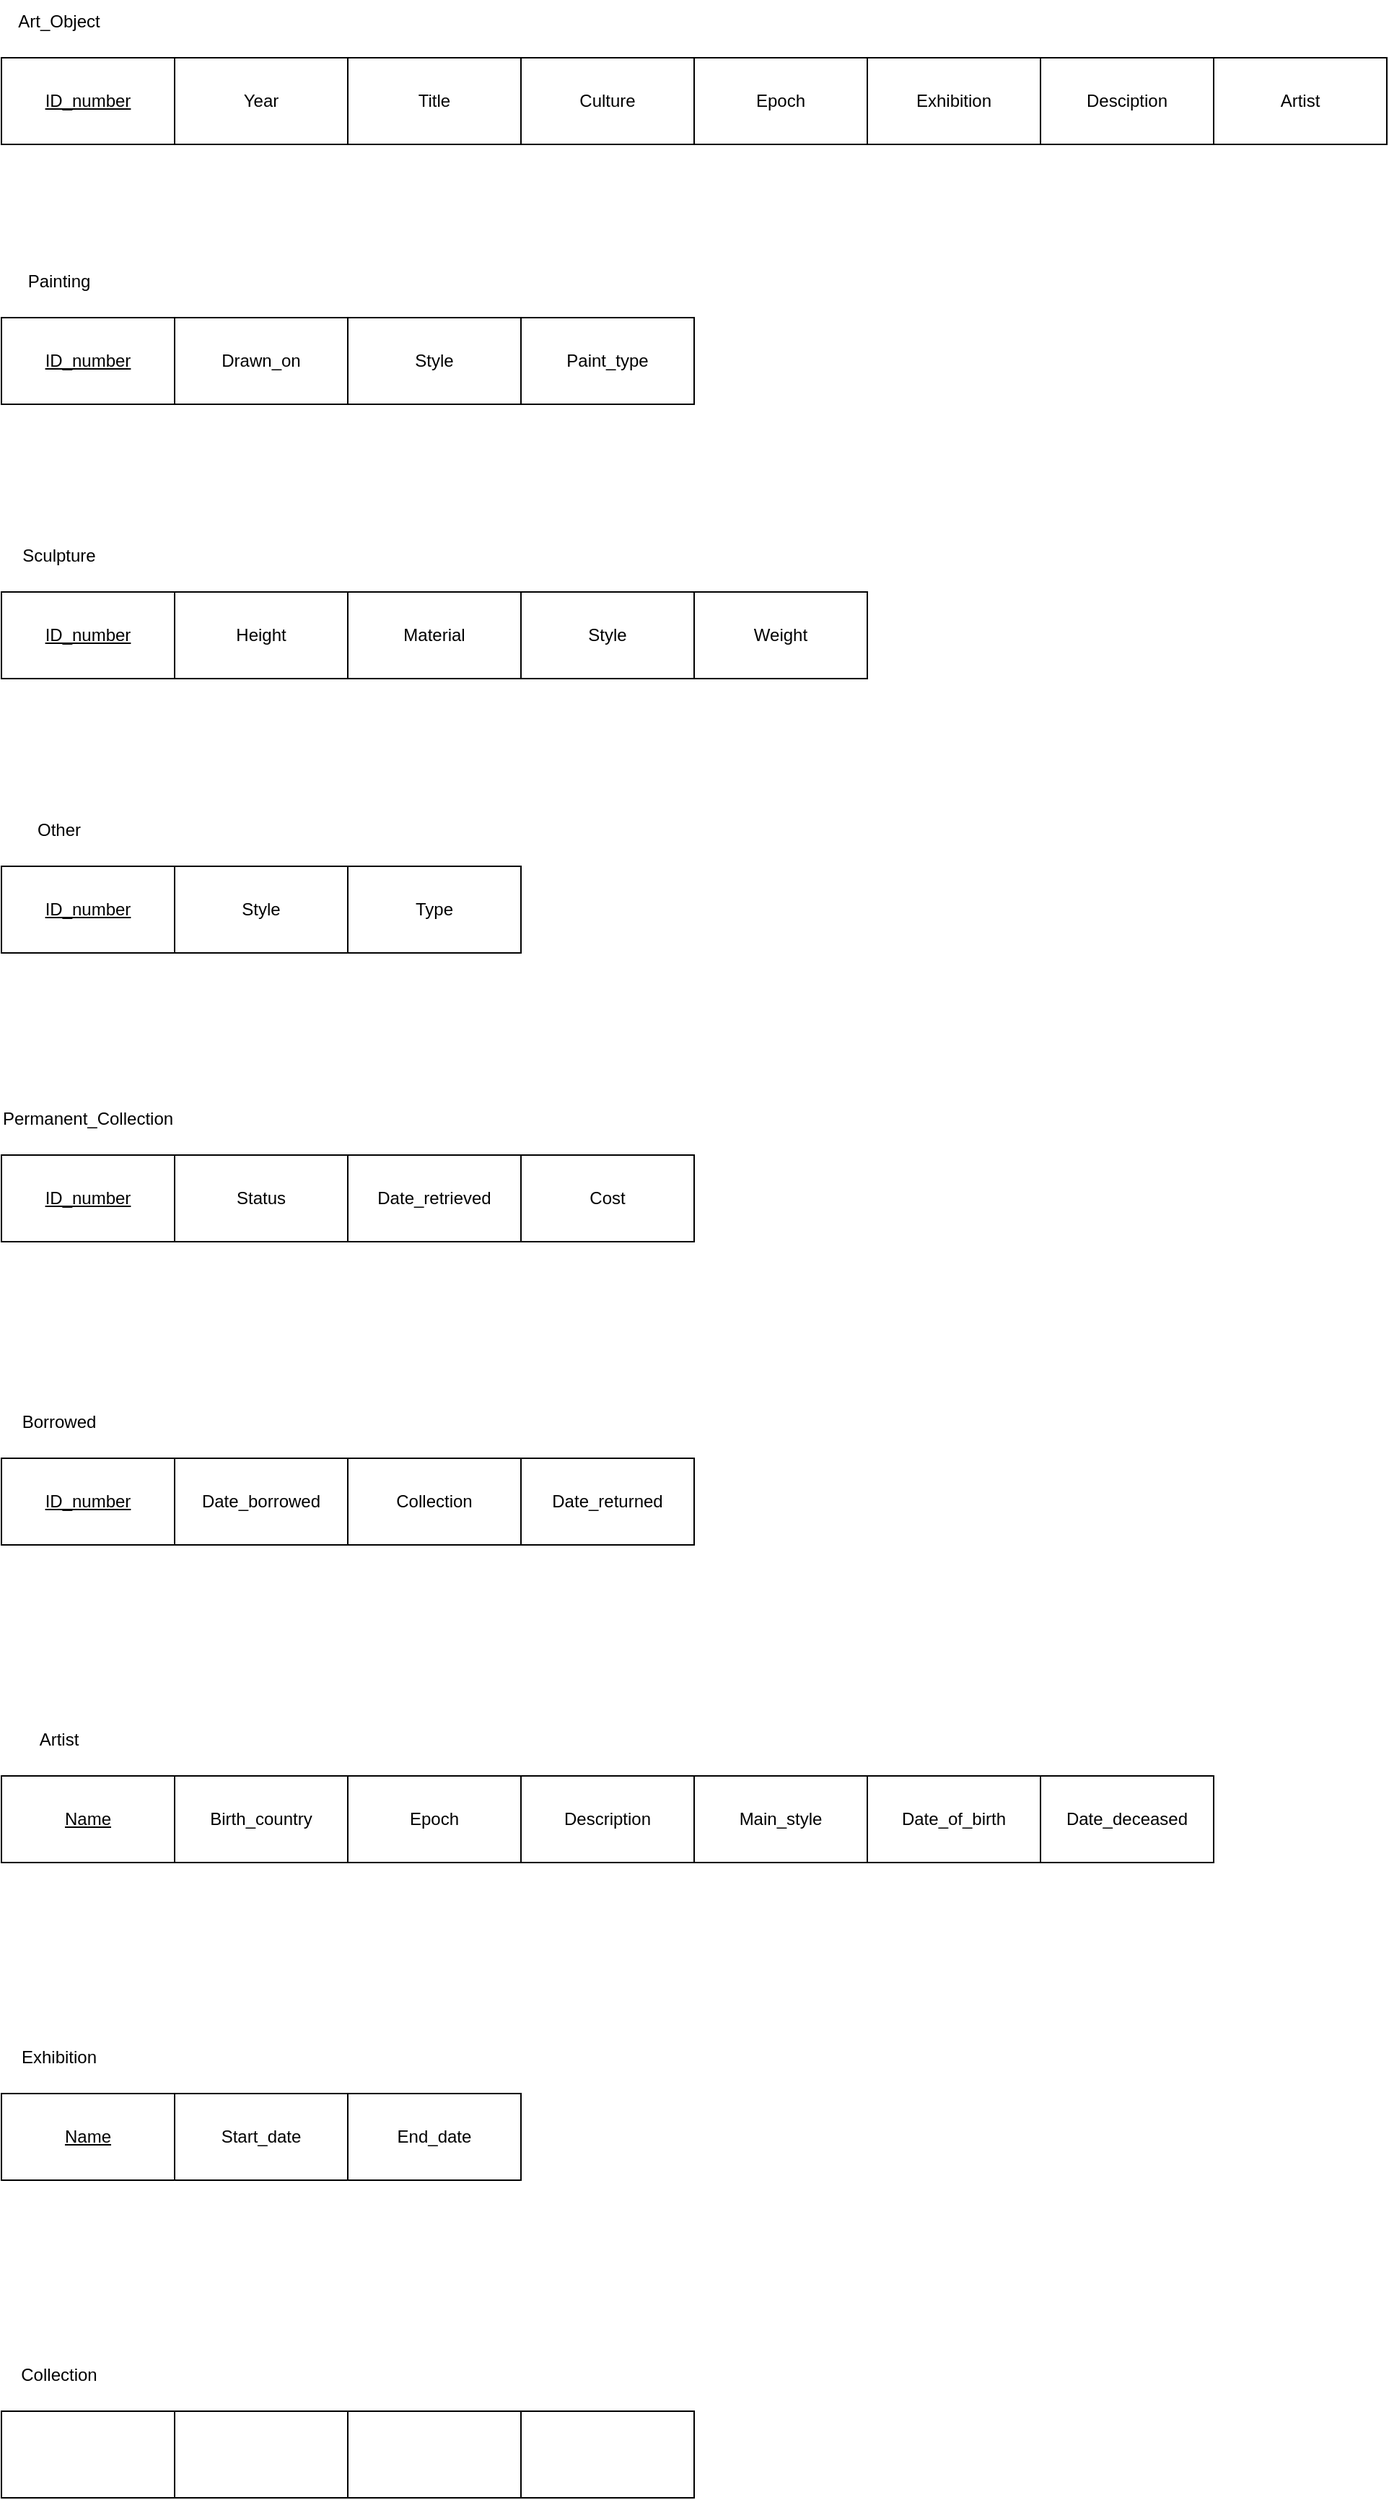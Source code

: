 <mxfile version="22.1.5" type="github">
  <diagram id="R2lEEEUBdFMjLlhIrx00" name="Page-1">
    <mxGraphModel dx="553" dy="659" grid="1" gridSize="10" guides="1" tooltips="1" connect="1" arrows="1" fold="1" page="1" pageScale="1" pageWidth="850" pageHeight="1100" math="0" shadow="0" extFonts="Permanent Marker^https://fonts.googleapis.com/css?family=Permanent+Marker">
      <root>
        <mxCell id="0" />
        <mxCell id="1" parent="0" />
        <mxCell id="n45g9Vmdq9arjrL9hO6H-1" value="Art_Object" style="text;html=1;strokeColor=none;fillColor=none;align=center;verticalAlign=middle;whiteSpace=wrap;rounded=0;" vertex="1" parent="1">
          <mxGeometry x="50" y="50" width="60" height="30" as="geometry" />
        </mxCell>
        <mxCell id="n45g9Vmdq9arjrL9hO6H-2" value="&lt;u&gt;ID_number&lt;/u&gt;" style="rounded=0;whiteSpace=wrap;html=1;" vertex="1" parent="1">
          <mxGeometry x="40" y="90" width="120" height="60" as="geometry" />
        </mxCell>
        <mxCell id="n45g9Vmdq9arjrL9hO6H-3" value="Year" style="rounded=0;whiteSpace=wrap;html=1;" vertex="1" parent="1">
          <mxGeometry x="160" y="90" width="120" height="60" as="geometry" />
        </mxCell>
        <mxCell id="n45g9Vmdq9arjrL9hO6H-4" value="Title" style="rounded=0;whiteSpace=wrap;html=1;" vertex="1" parent="1">
          <mxGeometry x="280" y="90" width="120" height="60" as="geometry" />
        </mxCell>
        <mxCell id="n45g9Vmdq9arjrL9hO6H-5" value="Culture" style="rounded=0;whiteSpace=wrap;html=1;" vertex="1" parent="1">
          <mxGeometry x="400" y="90" width="120" height="60" as="geometry" />
        </mxCell>
        <mxCell id="n45g9Vmdq9arjrL9hO6H-16" value="Painting" style="text;html=1;strokeColor=none;fillColor=none;align=center;verticalAlign=middle;whiteSpace=wrap;rounded=0;" vertex="1" parent="1">
          <mxGeometry x="50" y="230" width="60" height="30" as="geometry" />
        </mxCell>
        <mxCell id="n45g9Vmdq9arjrL9hO6H-17" value="&lt;u&gt;ID_number&lt;/u&gt;" style="rounded=0;whiteSpace=wrap;html=1;" vertex="1" parent="1">
          <mxGeometry x="40" y="270" width="120" height="60" as="geometry" />
        </mxCell>
        <mxCell id="n45g9Vmdq9arjrL9hO6H-18" value="Drawn_on" style="rounded=0;whiteSpace=wrap;html=1;" vertex="1" parent="1">
          <mxGeometry x="160" y="270" width="120" height="60" as="geometry" />
        </mxCell>
        <mxCell id="n45g9Vmdq9arjrL9hO6H-19" value="Style" style="rounded=0;whiteSpace=wrap;html=1;" vertex="1" parent="1">
          <mxGeometry x="280" y="270" width="120" height="60" as="geometry" />
        </mxCell>
        <mxCell id="n45g9Vmdq9arjrL9hO6H-20" value="Paint_type" style="rounded=0;whiteSpace=wrap;html=1;" vertex="1" parent="1">
          <mxGeometry x="400" y="270" width="120" height="60" as="geometry" />
        </mxCell>
        <mxCell id="n45g9Vmdq9arjrL9hO6H-21" value="Sculpture" style="text;html=1;strokeColor=none;fillColor=none;align=center;verticalAlign=middle;whiteSpace=wrap;rounded=0;" vertex="1" parent="1">
          <mxGeometry x="50" y="420" width="60" height="30" as="geometry" />
        </mxCell>
        <mxCell id="n45g9Vmdq9arjrL9hO6H-22" value="&lt;u&gt;ID_number&lt;/u&gt;" style="rounded=0;whiteSpace=wrap;html=1;" vertex="1" parent="1">
          <mxGeometry x="40" y="460" width="120" height="60" as="geometry" />
        </mxCell>
        <mxCell id="n45g9Vmdq9arjrL9hO6H-23" value="Height" style="rounded=0;whiteSpace=wrap;html=1;" vertex="1" parent="1">
          <mxGeometry x="160" y="460" width="120" height="60" as="geometry" />
        </mxCell>
        <mxCell id="n45g9Vmdq9arjrL9hO6H-24" value="Material" style="rounded=0;whiteSpace=wrap;html=1;" vertex="1" parent="1">
          <mxGeometry x="280" y="460" width="120" height="60" as="geometry" />
        </mxCell>
        <mxCell id="n45g9Vmdq9arjrL9hO6H-25" value="Style" style="rounded=0;whiteSpace=wrap;html=1;" vertex="1" parent="1">
          <mxGeometry x="400" y="460" width="120" height="60" as="geometry" />
        </mxCell>
        <mxCell id="n45g9Vmdq9arjrL9hO6H-26" value="Other" style="text;html=1;strokeColor=none;fillColor=none;align=center;verticalAlign=middle;whiteSpace=wrap;rounded=0;" vertex="1" parent="1">
          <mxGeometry x="50" y="610" width="60" height="30" as="geometry" />
        </mxCell>
        <mxCell id="n45g9Vmdq9arjrL9hO6H-27" value="&lt;u&gt;ID_number&lt;/u&gt;" style="rounded=0;whiteSpace=wrap;html=1;" vertex="1" parent="1">
          <mxGeometry x="40" y="650" width="120" height="60" as="geometry" />
        </mxCell>
        <mxCell id="n45g9Vmdq9arjrL9hO6H-28" value="Style" style="rounded=0;whiteSpace=wrap;html=1;" vertex="1" parent="1">
          <mxGeometry x="160" y="650" width="120" height="60" as="geometry" />
        </mxCell>
        <mxCell id="n45g9Vmdq9arjrL9hO6H-29" value="Type" style="rounded=0;whiteSpace=wrap;html=1;" vertex="1" parent="1">
          <mxGeometry x="280" y="650" width="120" height="60" as="geometry" />
        </mxCell>
        <mxCell id="n45g9Vmdq9arjrL9hO6H-31" value="Permanent_Collection" style="text;html=1;strokeColor=none;fillColor=none;align=center;verticalAlign=middle;whiteSpace=wrap;rounded=0;" vertex="1" parent="1">
          <mxGeometry x="70" y="810" width="60" height="30" as="geometry" />
        </mxCell>
        <mxCell id="n45g9Vmdq9arjrL9hO6H-32" value="&lt;u&gt;ID_number&lt;/u&gt;" style="rounded=0;whiteSpace=wrap;html=1;" vertex="1" parent="1">
          <mxGeometry x="40" y="850" width="120" height="60" as="geometry" />
        </mxCell>
        <mxCell id="n45g9Vmdq9arjrL9hO6H-33" value="Status" style="rounded=0;whiteSpace=wrap;html=1;" vertex="1" parent="1">
          <mxGeometry x="160" y="850" width="120" height="60" as="geometry" />
        </mxCell>
        <mxCell id="n45g9Vmdq9arjrL9hO6H-34" value="Date_retrieved" style="rounded=0;whiteSpace=wrap;html=1;" vertex="1" parent="1">
          <mxGeometry x="280" y="850" width="120" height="60" as="geometry" />
        </mxCell>
        <mxCell id="n45g9Vmdq9arjrL9hO6H-35" value="Cost" style="rounded=0;whiteSpace=wrap;html=1;" vertex="1" parent="1">
          <mxGeometry x="400" y="850" width="120" height="60" as="geometry" />
        </mxCell>
        <mxCell id="n45g9Vmdq9arjrL9hO6H-36" value="Borrowed" style="text;html=1;strokeColor=none;fillColor=none;align=center;verticalAlign=middle;whiteSpace=wrap;rounded=0;" vertex="1" parent="1">
          <mxGeometry x="50" y="1020" width="60" height="30" as="geometry" />
        </mxCell>
        <mxCell id="n45g9Vmdq9arjrL9hO6H-37" value="&lt;u&gt;ID_number&lt;/u&gt;" style="rounded=0;whiteSpace=wrap;html=1;" vertex="1" parent="1">
          <mxGeometry x="40" y="1060" width="120" height="60" as="geometry" />
        </mxCell>
        <mxCell id="n45g9Vmdq9arjrL9hO6H-38" value="Date_borrowed" style="rounded=0;whiteSpace=wrap;html=1;" vertex="1" parent="1">
          <mxGeometry x="160" y="1060" width="120" height="60" as="geometry" />
        </mxCell>
        <mxCell id="n45g9Vmdq9arjrL9hO6H-39" value="Collection" style="rounded=0;whiteSpace=wrap;html=1;" vertex="1" parent="1">
          <mxGeometry x="280" y="1060" width="120" height="60" as="geometry" />
        </mxCell>
        <mxCell id="n45g9Vmdq9arjrL9hO6H-40" value="Date_returned" style="rounded=0;whiteSpace=wrap;html=1;" vertex="1" parent="1">
          <mxGeometry x="400" y="1060" width="120" height="60" as="geometry" />
        </mxCell>
        <mxCell id="n45g9Vmdq9arjrL9hO6H-41" value="Artist" style="text;html=1;strokeColor=none;fillColor=none;align=center;verticalAlign=middle;whiteSpace=wrap;rounded=0;" vertex="1" parent="1">
          <mxGeometry x="50" y="1240" width="60" height="30" as="geometry" />
        </mxCell>
        <mxCell id="n45g9Vmdq9arjrL9hO6H-42" value="&lt;u&gt;Name&lt;/u&gt;" style="rounded=0;whiteSpace=wrap;html=1;" vertex="1" parent="1">
          <mxGeometry x="40" y="1280" width="120" height="60" as="geometry" />
        </mxCell>
        <mxCell id="n45g9Vmdq9arjrL9hO6H-43" value="Birth_country" style="rounded=0;whiteSpace=wrap;html=1;" vertex="1" parent="1">
          <mxGeometry x="160" y="1280" width="120" height="60" as="geometry" />
        </mxCell>
        <mxCell id="n45g9Vmdq9arjrL9hO6H-44" value="Epoch" style="rounded=0;whiteSpace=wrap;html=1;" vertex="1" parent="1">
          <mxGeometry x="280" y="1280" width="120" height="60" as="geometry" />
        </mxCell>
        <mxCell id="n45g9Vmdq9arjrL9hO6H-45" value="Description" style="rounded=0;whiteSpace=wrap;html=1;" vertex="1" parent="1">
          <mxGeometry x="400" y="1280" width="120" height="60" as="geometry" />
        </mxCell>
        <mxCell id="n45g9Vmdq9arjrL9hO6H-46" value="Exhibition" style="text;html=1;strokeColor=none;fillColor=none;align=center;verticalAlign=middle;whiteSpace=wrap;rounded=0;" vertex="1" parent="1">
          <mxGeometry x="50" y="1460" width="60" height="30" as="geometry" />
        </mxCell>
        <mxCell id="n45g9Vmdq9arjrL9hO6H-47" value="&lt;u&gt;Name&lt;/u&gt;" style="rounded=0;whiteSpace=wrap;html=1;" vertex="1" parent="1">
          <mxGeometry x="40" y="1500" width="120" height="60" as="geometry" />
        </mxCell>
        <mxCell id="n45g9Vmdq9arjrL9hO6H-48" value="Start_date" style="rounded=0;whiteSpace=wrap;html=1;" vertex="1" parent="1">
          <mxGeometry x="160" y="1500" width="120" height="60" as="geometry" />
        </mxCell>
        <mxCell id="n45g9Vmdq9arjrL9hO6H-49" value="End_date" style="rounded=0;whiteSpace=wrap;html=1;" vertex="1" parent="1">
          <mxGeometry x="280" y="1500" width="120" height="60" as="geometry" />
        </mxCell>
        <mxCell id="n45g9Vmdq9arjrL9hO6H-51" value="Collection" style="text;html=1;strokeColor=none;fillColor=none;align=center;verticalAlign=middle;whiteSpace=wrap;rounded=0;" vertex="1" parent="1">
          <mxGeometry x="50" y="1680" width="60" height="30" as="geometry" />
        </mxCell>
        <mxCell id="n45g9Vmdq9arjrL9hO6H-52" value="" style="rounded=0;whiteSpace=wrap;html=1;" vertex="1" parent="1">
          <mxGeometry x="40" y="1720" width="120" height="60" as="geometry" />
        </mxCell>
        <mxCell id="n45g9Vmdq9arjrL9hO6H-53" value="" style="rounded=0;whiteSpace=wrap;html=1;" vertex="1" parent="1">
          <mxGeometry x="160" y="1720" width="120" height="60" as="geometry" />
        </mxCell>
        <mxCell id="n45g9Vmdq9arjrL9hO6H-54" value="" style="rounded=0;whiteSpace=wrap;html=1;" vertex="1" parent="1">
          <mxGeometry x="280" y="1720" width="120" height="60" as="geometry" />
        </mxCell>
        <mxCell id="n45g9Vmdq9arjrL9hO6H-55" value="" style="rounded=0;whiteSpace=wrap;html=1;" vertex="1" parent="1">
          <mxGeometry x="400" y="1720" width="120" height="60" as="geometry" />
        </mxCell>
        <mxCell id="n45g9Vmdq9arjrL9hO6H-56" value="Epoch" style="rounded=0;whiteSpace=wrap;html=1;" vertex="1" parent="1">
          <mxGeometry x="520" y="90" width="120" height="60" as="geometry" />
        </mxCell>
        <mxCell id="n45g9Vmdq9arjrL9hO6H-57" value="Exhibition" style="rounded=0;whiteSpace=wrap;html=1;" vertex="1" parent="1">
          <mxGeometry x="640" y="90" width="120" height="60" as="geometry" />
        </mxCell>
        <mxCell id="n45g9Vmdq9arjrL9hO6H-58" value="Desciption" style="rounded=0;whiteSpace=wrap;html=1;" vertex="1" parent="1">
          <mxGeometry x="760" y="90" width="120" height="60" as="geometry" />
        </mxCell>
        <mxCell id="n45g9Vmdq9arjrL9hO6H-59" value="Artist" style="rounded=0;whiteSpace=wrap;html=1;" vertex="1" parent="1">
          <mxGeometry x="880" y="90" width="120" height="60" as="geometry" />
        </mxCell>
        <mxCell id="n45g9Vmdq9arjrL9hO6H-61" value="Weight" style="rounded=0;whiteSpace=wrap;html=1;" vertex="1" parent="1">
          <mxGeometry x="520" y="460" width="120" height="60" as="geometry" />
        </mxCell>
        <mxCell id="n45g9Vmdq9arjrL9hO6H-62" value="Main_style" style="rounded=0;whiteSpace=wrap;html=1;" vertex="1" parent="1">
          <mxGeometry x="520" y="1280" width="120" height="60" as="geometry" />
        </mxCell>
        <mxCell id="n45g9Vmdq9arjrL9hO6H-63" value="Date_of_birth" style="rounded=0;whiteSpace=wrap;html=1;" vertex="1" parent="1">
          <mxGeometry x="640" y="1280" width="120" height="60" as="geometry" />
        </mxCell>
        <mxCell id="n45g9Vmdq9arjrL9hO6H-64" value="Date_deceased" style="rounded=0;whiteSpace=wrap;html=1;" vertex="1" parent="1">
          <mxGeometry x="760" y="1280" width="120" height="60" as="geometry" />
        </mxCell>
      </root>
    </mxGraphModel>
  </diagram>
</mxfile>
